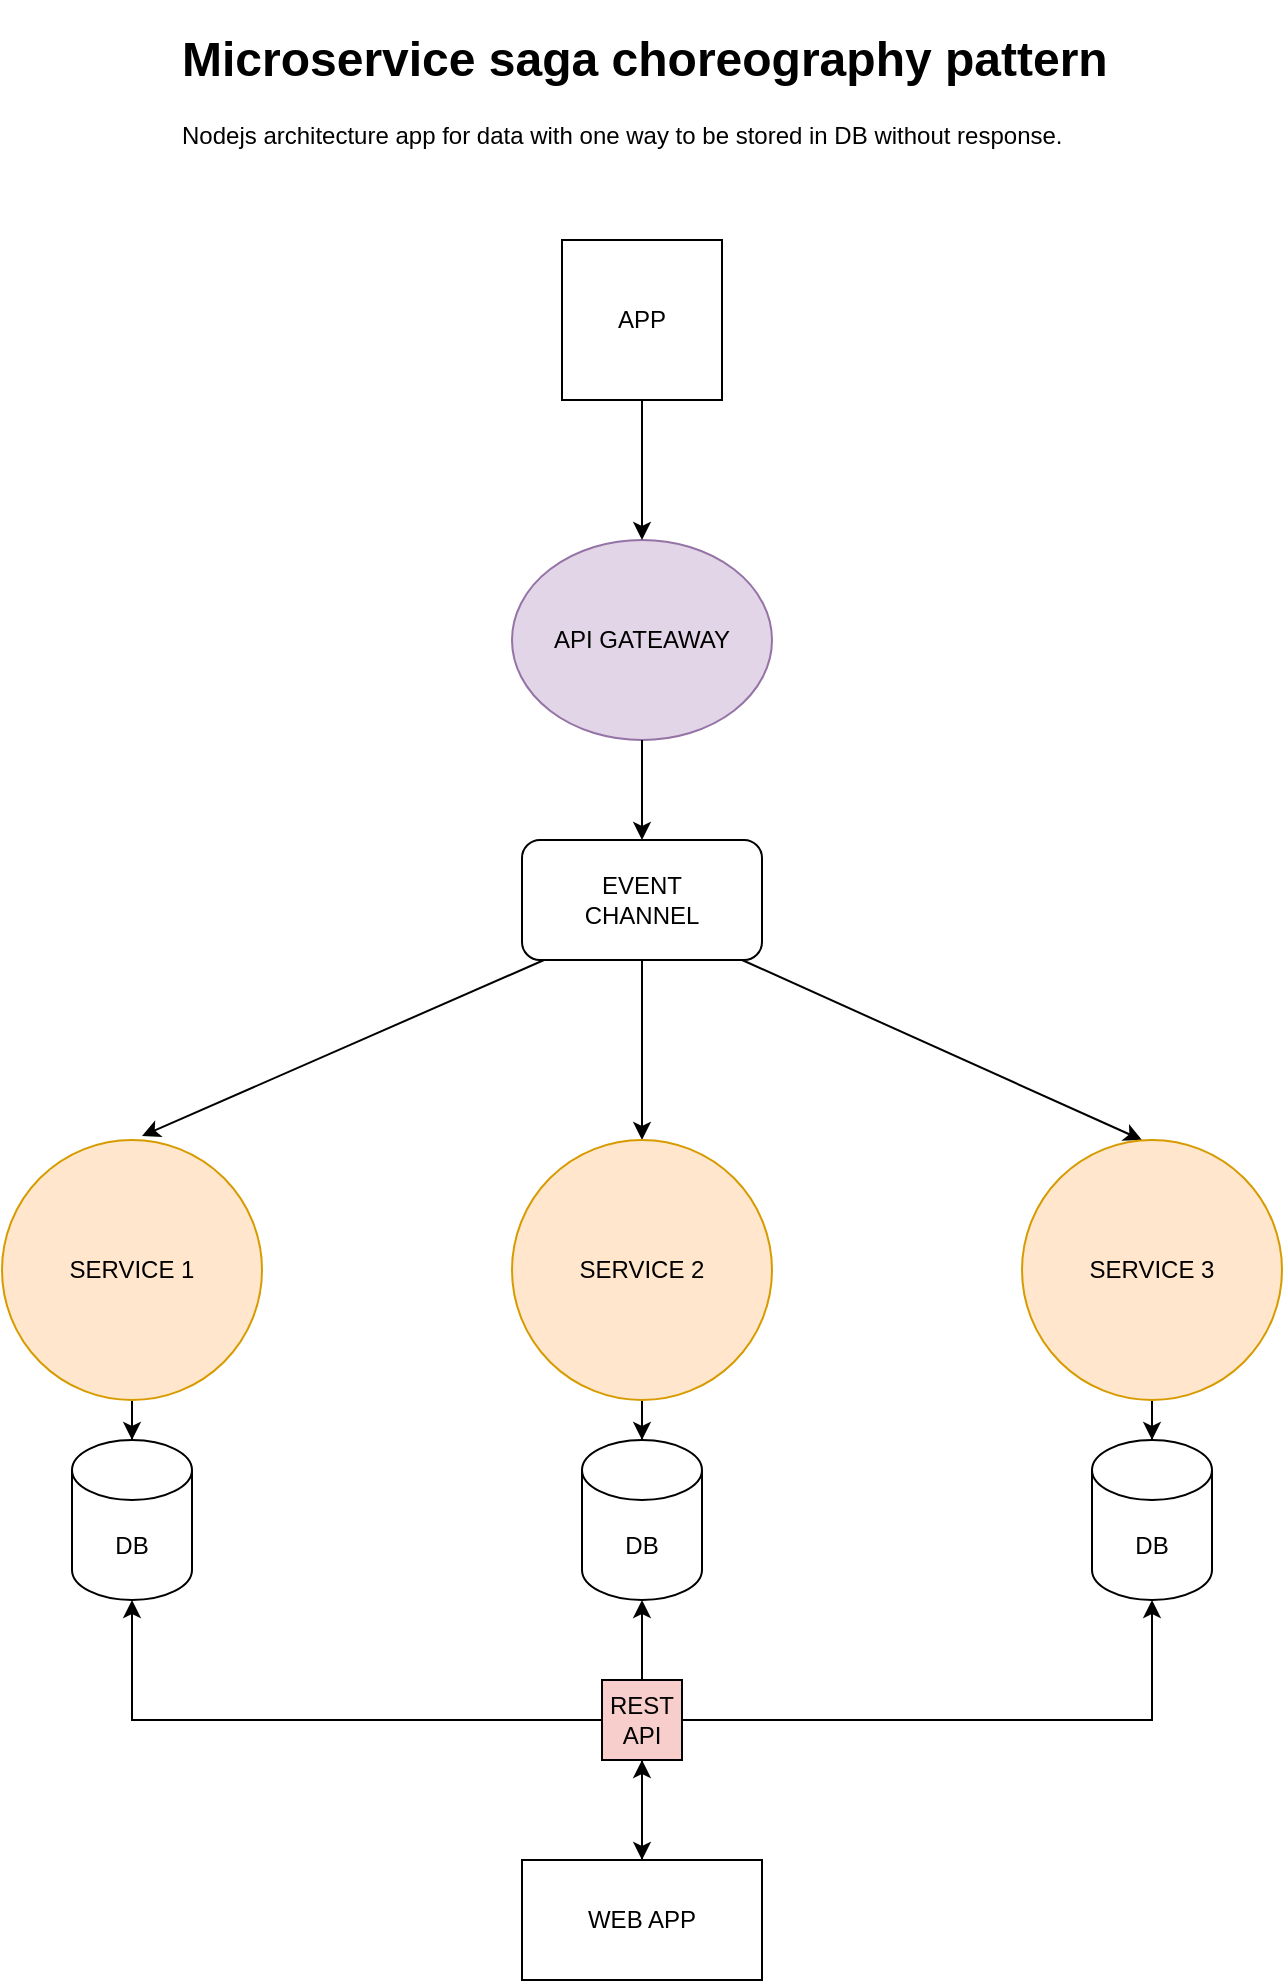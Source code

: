 <mxfile version="16.0.0" type="github">
  <diagram id="C2KxfXUZpz2wyf2tlHLv" name="Page-1">
    <mxGraphModel dx="1422" dy="715" grid="1" gridSize="10" guides="1" tooltips="1" connect="1" arrows="1" fold="1" page="1" pageScale="1" pageWidth="850" pageHeight="1100" math="0" shadow="0">
      <root>
        <mxCell id="0" />
        <mxCell id="1" parent="0" />
        <mxCell id="jKoXbE3lq7HFxPkfwrZm-1" value="APP" style="whiteSpace=wrap;html=1;aspect=fixed;" parent="1" vertex="1">
          <mxGeometry x="370" y="150" width="80" height="80" as="geometry" />
        </mxCell>
        <mxCell id="jKoXbE3lq7HFxPkfwrZm-3" value="EVENT&lt;br&gt;CHANNEL" style="rounded=1;whiteSpace=wrap;html=1;" parent="1" vertex="1">
          <mxGeometry x="350" y="450" width="120" height="60" as="geometry" />
        </mxCell>
        <mxCell id="jKoXbE3lq7HFxPkfwrZm-11" value="" style="endArrow=classic;html=1;rounded=0;exitX=0.092;exitY=1;exitDx=0;exitDy=0;exitPerimeter=0;" parent="1" source="jKoXbE3lq7HFxPkfwrZm-3" edge="1">
          <mxGeometry width="50" height="50" relative="1" as="geometry">
            <mxPoint x="370" y="660" as="sourcePoint" />
            <mxPoint x="160" y="598" as="targetPoint" />
          </mxGeometry>
        </mxCell>
        <mxCell id="jKoXbE3lq7HFxPkfwrZm-12" value="" style="endArrow=classic;html=1;rounded=0;exitX=0.5;exitY=1;exitDx=0;exitDy=0;entryX=0.5;entryY=0;entryDx=0;entryDy=0;" parent="1" source="jKoXbE3lq7HFxPkfwrZm-3" edge="1">
          <mxGeometry width="50" height="50" relative="1" as="geometry">
            <mxPoint x="370" y="660" as="sourcePoint" />
            <mxPoint x="410" y="600" as="targetPoint" />
          </mxGeometry>
        </mxCell>
        <mxCell id="jKoXbE3lq7HFxPkfwrZm-13" value="" style="endArrow=classic;html=1;rounded=0;entryX=0.5;entryY=0;entryDx=0;entryDy=0;exitX=0.917;exitY=1;exitDx=0;exitDy=0;exitPerimeter=0;" parent="1" source="jKoXbE3lq7HFxPkfwrZm-3" edge="1">
          <mxGeometry width="50" height="50" relative="1" as="geometry">
            <mxPoint x="460" y="530" as="sourcePoint" />
            <mxPoint x="660.0" y="600" as="targetPoint" />
          </mxGeometry>
        </mxCell>
        <mxCell id="jKoXbE3lq7HFxPkfwrZm-20" value="API GATEAWAY" style="ellipse;whiteSpace=wrap;html=1;fillColor=#e1d5e7;strokeColor=#9673a6;" parent="1" vertex="1">
          <mxGeometry x="345" y="300" width="130" height="100" as="geometry" />
        </mxCell>
        <mxCell id="jKoXbE3lq7HFxPkfwrZm-21" value="" style="endArrow=classic;html=1;rounded=0;exitX=0.5;exitY=1;exitDx=0;exitDy=0;entryX=0.5;entryY=0;entryDx=0;entryDy=0;" parent="1" source="jKoXbE3lq7HFxPkfwrZm-1" target="jKoXbE3lq7HFxPkfwrZm-20" edge="1">
          <mxGeometry width="50" height="50" relative="1" as="geometry">
            <mxPoint x="370" y="400" as="sourcePoint" />
            <mxPoint x="420" y="350" as="targetPoint" />
          </mxGeometry>
        </mxCell>
        <mxCell id="jKoXbE3lq7HFxPkfwrZm-22" value="" style="endArrow=classic;html=1;rounded=0;exitX=0.5;exitY=1;exitDx=0;exitDy=0;entryX=0.5;entryY=0;entryDx=0;entryDy=0;" parent="1" source="jKoXbE3lq7HFxPkfwrZm-20" target="jKoXbE3lq7HFxPkfwrZm-3" edge="1">
          <mxGeometry width="50" height="50" relative="1" as="geometry">
            <mxPoint x="370" y="400" as="sourcePoint" />
            <mxPoint x="420" y="350" as="targetPoint" />
          </mxGeometry>
        </mxCell>
        <mxCell id="jKoXbE3lq7HFxPkfwrZm-72" value="&lt;h1&gt;Microservice saga choreography pattern&lt;/h1&gt;&lt;p&gt;Nodejs&amp;nbsp;architecture app for data with one way to be stored in DB without response.&lt;/p&gt;" style="text;html=1;strokeColor=none;fillColor=none;spacing=5;spacingTop=-20;whiteSpace=wrap;overflow=hidden;rounded=0;" parent="1" vertex="1">
          <mxGeometry x="175" y="40" width="490" height="120" as="geometry" />
        </mxCell>
        <mxCell id="jKoXbE3lq7HFxPkfwrZm-92" value="" style="edgeStyle=orthogonalEdgeStyle;rounded=0;orthogonalLoop=1;jettySize=auto;html=1;" parent="1" source="jKoXbE3lq7HFxPkfwrZm-74" target="jKoXbE3lq7HFxPkfwrZm-89" edge="1">
          <mxGeometry relative="1" as="geometry" />
        </mxCell>
        <mxCell id="jKoXbE3lq7HFxPkfwrZm-74" value="SERVICE 1" style="ellipse;whiteSpace=wrap;html=1;aspect=fixed;fillColor=#ffe6cc;strokeColor=#d79b00;" parent="1" vertex="1">
          <mxGeometry x="90" y="600" width="130" height="130" as="geometry" />
        </mxCell>
        <mxCell id="jKoXbE3lq7HFxPkfwrZm-93" value="" style="edgeStyle=orthogonalEdgeStyle;rounded=0;orthogonalLoop=1;jettySize=auto;html=1;" parent="1" source="jKoXbE3lq7HFxPkfwrZm-81" target="jKoXbE3lq7HFxPkfwrZm-91" edge="1">
          <mxGeometry relative="1" as="geometry" />
        </mxCell>
        <mxCell id="jKoXbE3lq7HFxPkfwrZm-81" value="&lt;span&gt;SERVICE 2&lt;/span&gt;" style="ellipse;whiteSpace=wrap;html=1;aspect=fixed;fillColor=#ffe6cc;strokeColor=#d79b00;" parent="1" vertex="1">
          <mxGeometry x="345" y="600" width="130" height="130" as="geometry" />
        </mxCell>
        <mxCell id="jKoXbE3lq7HFxPkfwrZm-94" value="" style="edgeStyle=orthogonalEdgeStyle;rounded=0;orthogonalLoop=1;jettySize=auto;html=1;" parent="1" source="jKoXbE3lq7HFxPkfwrZm-82" target="jKoXbE3lq7HFxPkfwrZm-90" edge="1">
          <mxGeometry relative="1" as="geometry" />
        </mxCell>
        <mxCell id="jKoXbE3lq7HFxPkfwrZm-82" value="&lt;span&gt;SERVICE 3&lt;/span&gt;" style="ellipse;whiteSpace=wrap;html=1;aspect=fixed;fillColor=#ffe6cc;strokeColor=#d79b00;" parent="1" vertex="1">
          <mxGeometry x="600" y="600" width="130" height="130" as="geometry" />
        </mxCell>
        <mxCell id="jKoXbE3lq7HFxPkfwrZm-105" style="edgeStyle=orthogonalEdgeStyle;rounded=0;orthogonalLoop=1;jettySize=auto;html=1;" parent="1" source="jKoXbE3lq7HFxPkfwrZm-84" target="jKoXbE3lq7HFxPkfwrZm-95" edge="1">
          <mxGeometry relative="1" as="geometry" />
        </mxCell>
        <mxCell id="jKoXbE3lq7HFxPkfwrZm-106" style="edgeStyle=orthogonalEdgeStyle;rounded=0;orthogonalLoop=1;jettySize=auto;html=1;entryX=0.5;entryY=1;entryDx=0;entryDy=0;entryPerimeter=0;" parent="1" source="jKoXbE3lq7HFxPkfwrZm-84" target="jKoXbE3lq7HFxPkfwrZm-89" edge="1">
          <mxGeometry relative="1" as="geometry" />
        </mxCell>
        <mxCell id="jKoXbE3lq7HFxPkfwrZm-107" style="edgeStyle=orthogonalEdgeStyle;rounded=0;orthogonalLoop=1;jettySize=auto;html=1;entryX=0.5;entryY=1;entryDx=0;entryDy=0;entryPerimeter=0;" parent="1" source="jKoXbE3lq7HFxPkfwrZm-84" target="jKoXbE3lq7HFxPkfwrZm-91" edge="1">
          <mxGeometry relative="1" as="geometry" />
        </mxCell>
        <mxCell id="jKoXbE3lq7HFxPkfwrZm-108" style="edgeStyle=orthogonalEdgeStyle;rounded=0;orthogonalLoop=1;jettySize=auto;html=1;entryX=0.5;entryY=1;entryDx=0;entryDy=0;entryPerimeter=0;" parent="1" source="jKoXbE3lq7HFxPkfwrZm-84" target="jKoXbE3lq7HFxPkfwrZm-90" edge="1">
          <mxGeometry relative="1" as="geometry" />
        </mxCell>
        <mxCell id="jKoXbE3lq7HFxPkfwrZm-84" value="REST&lt;br&gt;API" style="whiteSpace=wrap;html=1;aspect=fixed;fillColor=#F8CECC;" parent="1" vertex="1">
          <mxGeometry x="390" y="870" width="40" height="40" as="geometry" />
        </mxCell>
        <mxCell id="jKoXbE3lq7HFxPkfwrZm-89" value="DB" style="shape=cylinder3;whiteSpace=wrap;html=1;boundedLbl=1;backgroundOutline=1;size=15;" parent="1" vertex="1">
          <mxGeometry x="125" y="750" width="60" height="80" as="geometry" />
        </mxCell>
        <mxCell id="jKoXbE3lq7HFxPkfwrZm-90" value="DB" style="shape=cylinder3;whiteSpace=wrap;html=1;boundedLbl=1;backgroundOutline=1;size=15;" parent="1" vertex="1">
          <mxGeometry x="635" y="750" width="60" height="80" as="geometry" />
        </mxCell>
        <mxCell id="jKoXbE3lq7HFxPkfwrZm-91" value="DB" style="shape=cylinder3;whiteSpace=wrap;html=1;boundedLbl=1;backgroundOutline=1;size=15;" parent="1" vertex="1">
          <mxGeometry x="380" y="750" width="60" height="80" as="geometry" />
        </mxCell>
        <mxCell id="jKoXbE3lq7HFxPkfwrZm-104" value="" style="edgeStyle=orthogonalEdgeStyle;rounded=0;orthogonalLoop=1;jettySize=auto;html=1;" parent="1" source="jKoXbE3lq7HFxPkfwrZm-95" target="jKoXbE3lq7HFxPkfwrZm-84" edge="1">
          <mxGeometry relative="1" as="geometry" />
        </mxCell>
        <mxCell id="jKoXbE3lq7HFxPkfwrZm-95" value="WEB APP" style="rounded=0;whiteSpace=wrap;html=1;" parent="1" vertex="1">
          <mxGeometry x="350" y="960" width="120" height="60" as="geometry" />
        </mxCell>
      </root>
    </mxGraphModel>
  </diagram>
</mxfile>
